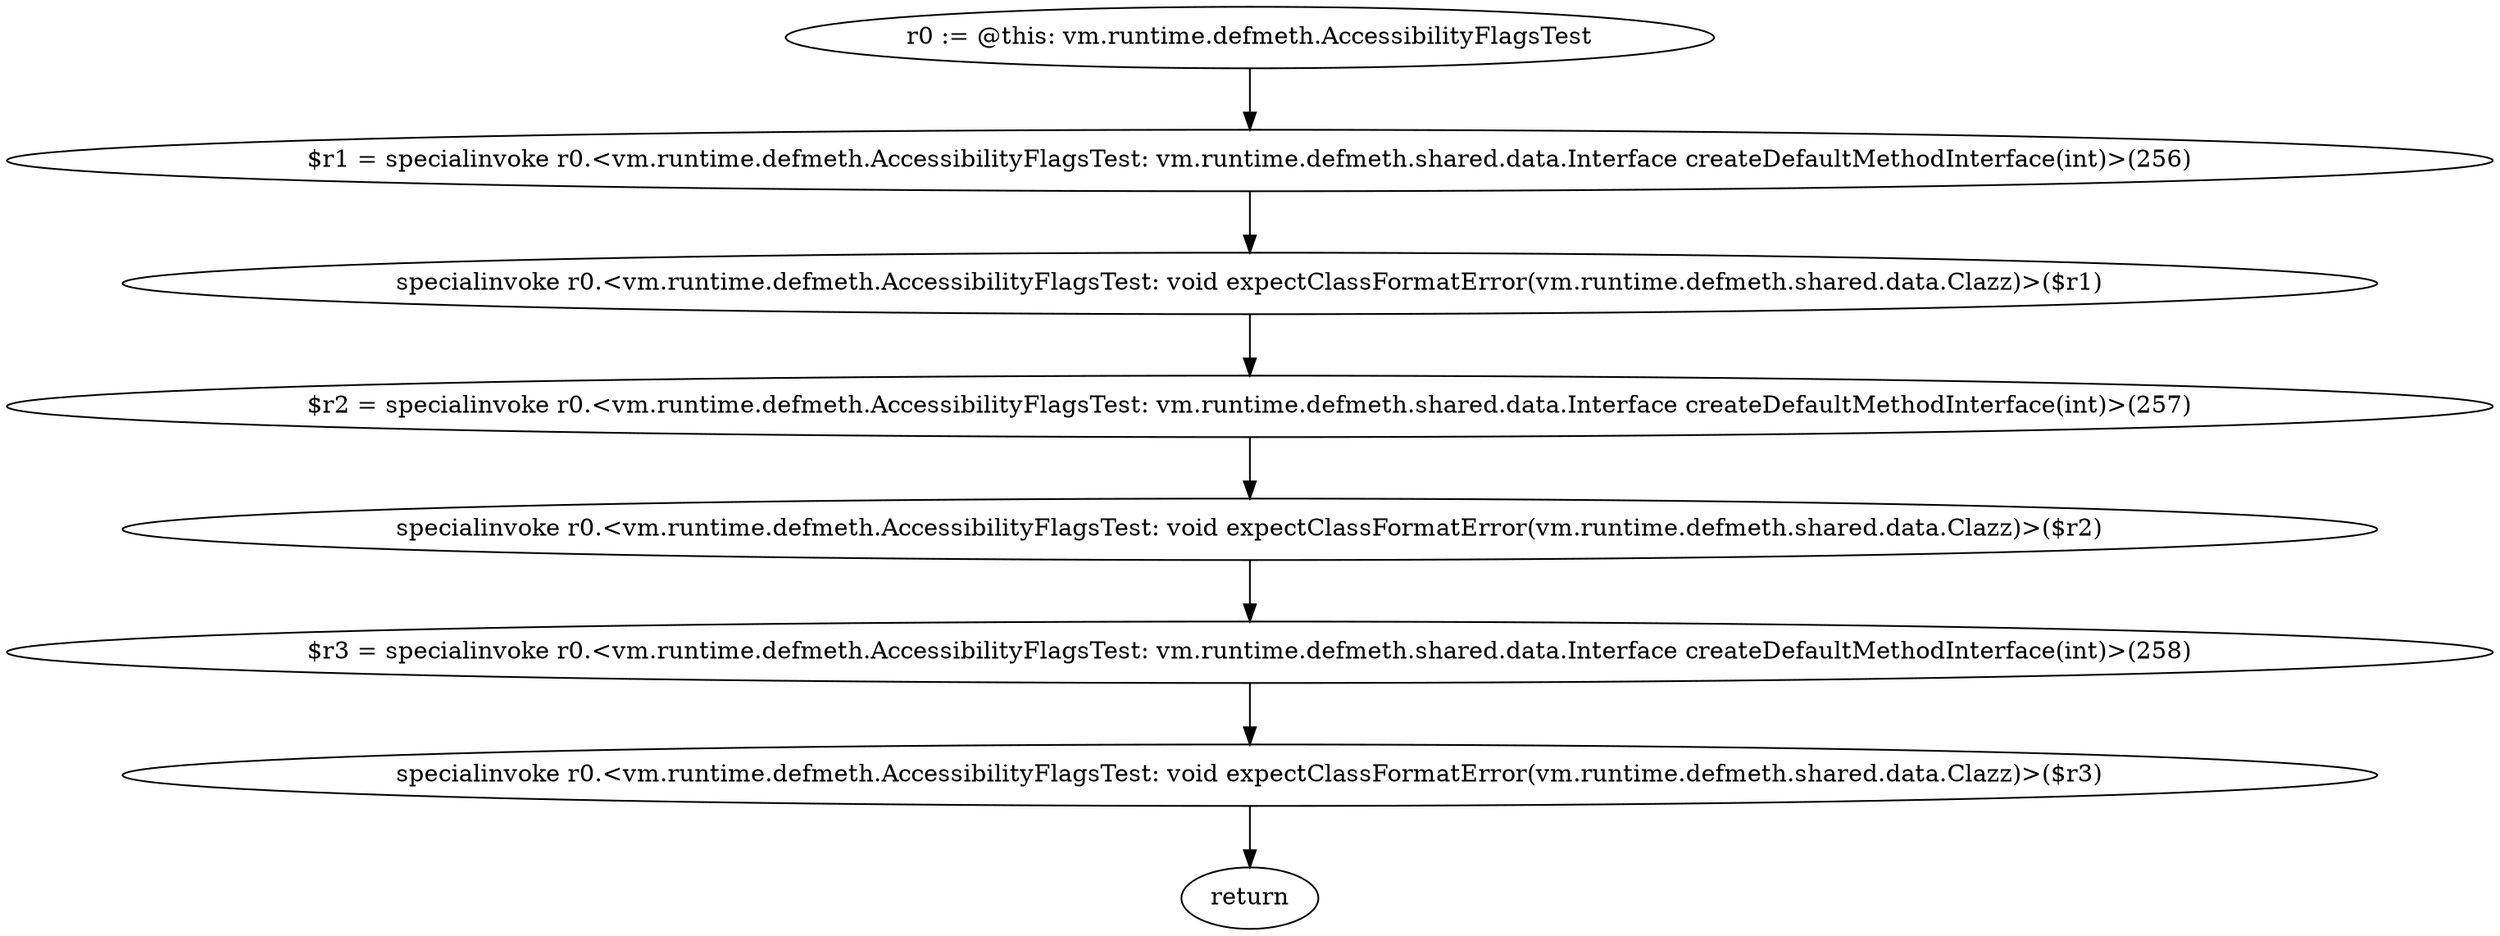 digraph "unitGraph" {
    "r0 := @this: vm.runtime.defmeth.AccessibilityFlagsTest"
    "$r1 = specialinvoke r0.<vm.runtime.defmeth.AccessibilityFlagsTest: vm.runtime.defmeth.shared.data.Interface createDefaultMethodInterface(int)>(256)"
    "specialinvoke r0.<vm.runtime.defmeth.AccessibilityFlagsTest: void expectClassFormatError(vm.runtime.defmeth.shared.data.Clazz)>($r1)"
    "$r2 = specialinvoke r0.<vm.runtime.defmeth.AccessibilityFlagsTest: vm.runtime.defmeth.shared.data.Interface createDefaultMethodInterface(int)>(257)"
    "specialinvoke r0.<vm.runtime.defmeth.AccessibilityFlagsTest: void expectClassFormatError(vm.runtime.defmeth.shared.data.Clazz)>($r2)"
    "$r3 = specialinvoke r0.<vm.runtime.defmeth.AccessibilityFlagsTest: vm.runtime.defmeth.shared.data.Interface createDefaultMethodInterface(int)>(258)"
    "specialinvoke r0.<vm.runtime.defmeth.AccessibilityFlagsTest: void expectClassFormatError(vm.runtime.defmeth.shared.data.Clazz)>($r3)"
    "return"
    "r0 := @this: vm.runtime.defmeth.AccessibilityFlagsTest"->"$r1 = specialinvoke r0.<vm.runtime.defmeth.AccessibilityFlagsTest: vm.runtime.defmeth.shared.data.Interface createDefaultMethodInterface(int)>(256)";
    "$r1 = specialinvoke r0.<vm.runtime.defmeth.AccessibilityFlagsTest: vm.runtime.defmeth.shared.data.Interface createDefaultMethodInterface(int)>(256)"->"specialinvoke r0.<vm.runtime.defmeth.AccessibilityFlagsTest: void expectClassFormatError(vm.runtime.defmeth.shared.data.Clazz)>($r1)";
    "specialinvoke r0.<vm.runtime.defmeth.AccessibilityFlagsTest: void expectClassFormatError(vm.runtime.defmeth.shared.data.Clazz)>($r1)"->"$r2 = specialinvoke r0.<vm.runtime.defmeth.AccessibilityFlagsTest: vm.runtime.defmeth.shared.data.Interface createDefaultMethodInterface(int)>(257)";
    "$r2 = specialinvoke r0.<vm.runtime.defmeth.AccessibilityFlagsTest: vm.runtime.defmeth.shared.data.Interface createDefaultMethodInterface(int)>(257)"->"specialinvoke r0.<vm.runtime.defmeth.AccessibilityFlagsTest: void expectClassFormatError(vm.runtime.defmeth.shared.data.Clazz)>($r2)";
    "specialinvoke r0.<vm.runtime.defmeth.AccessibilityFlagsTest: void expectClassFormatError(vm.runtime.defmeth.shared.data.Clazz)>($r2)"->"$r3 = specialinvoke r0.<vm.runtime.defmeth.AccessibilityFlagsTest: vm.runtime.defmeth.shared.data.Interface createDefaultMethodInterface(int)>(258)";
    "$r3 = specialinvoke r0.<vm.runtime.defmeth.AccessibilityFlagsTest: vm.runtime.defmeth.shared.data.Interface createDefaultMethodInterface(int)>(258)"->"specialinvoke r0.<vm.runtime.defmeth.AccessibilityFlagsTest: void expectClassFormatError(vm.runtime.defmeth.shared.data.Clazz)>($r3)";
    "specialinvoke r0.<vm.runtime.defmeth.AccessibilityFlagsTest: void expectClassFormatError(vm.runtime.defmeth.shared.data.Clazz)>($r3)"->"return";
}
